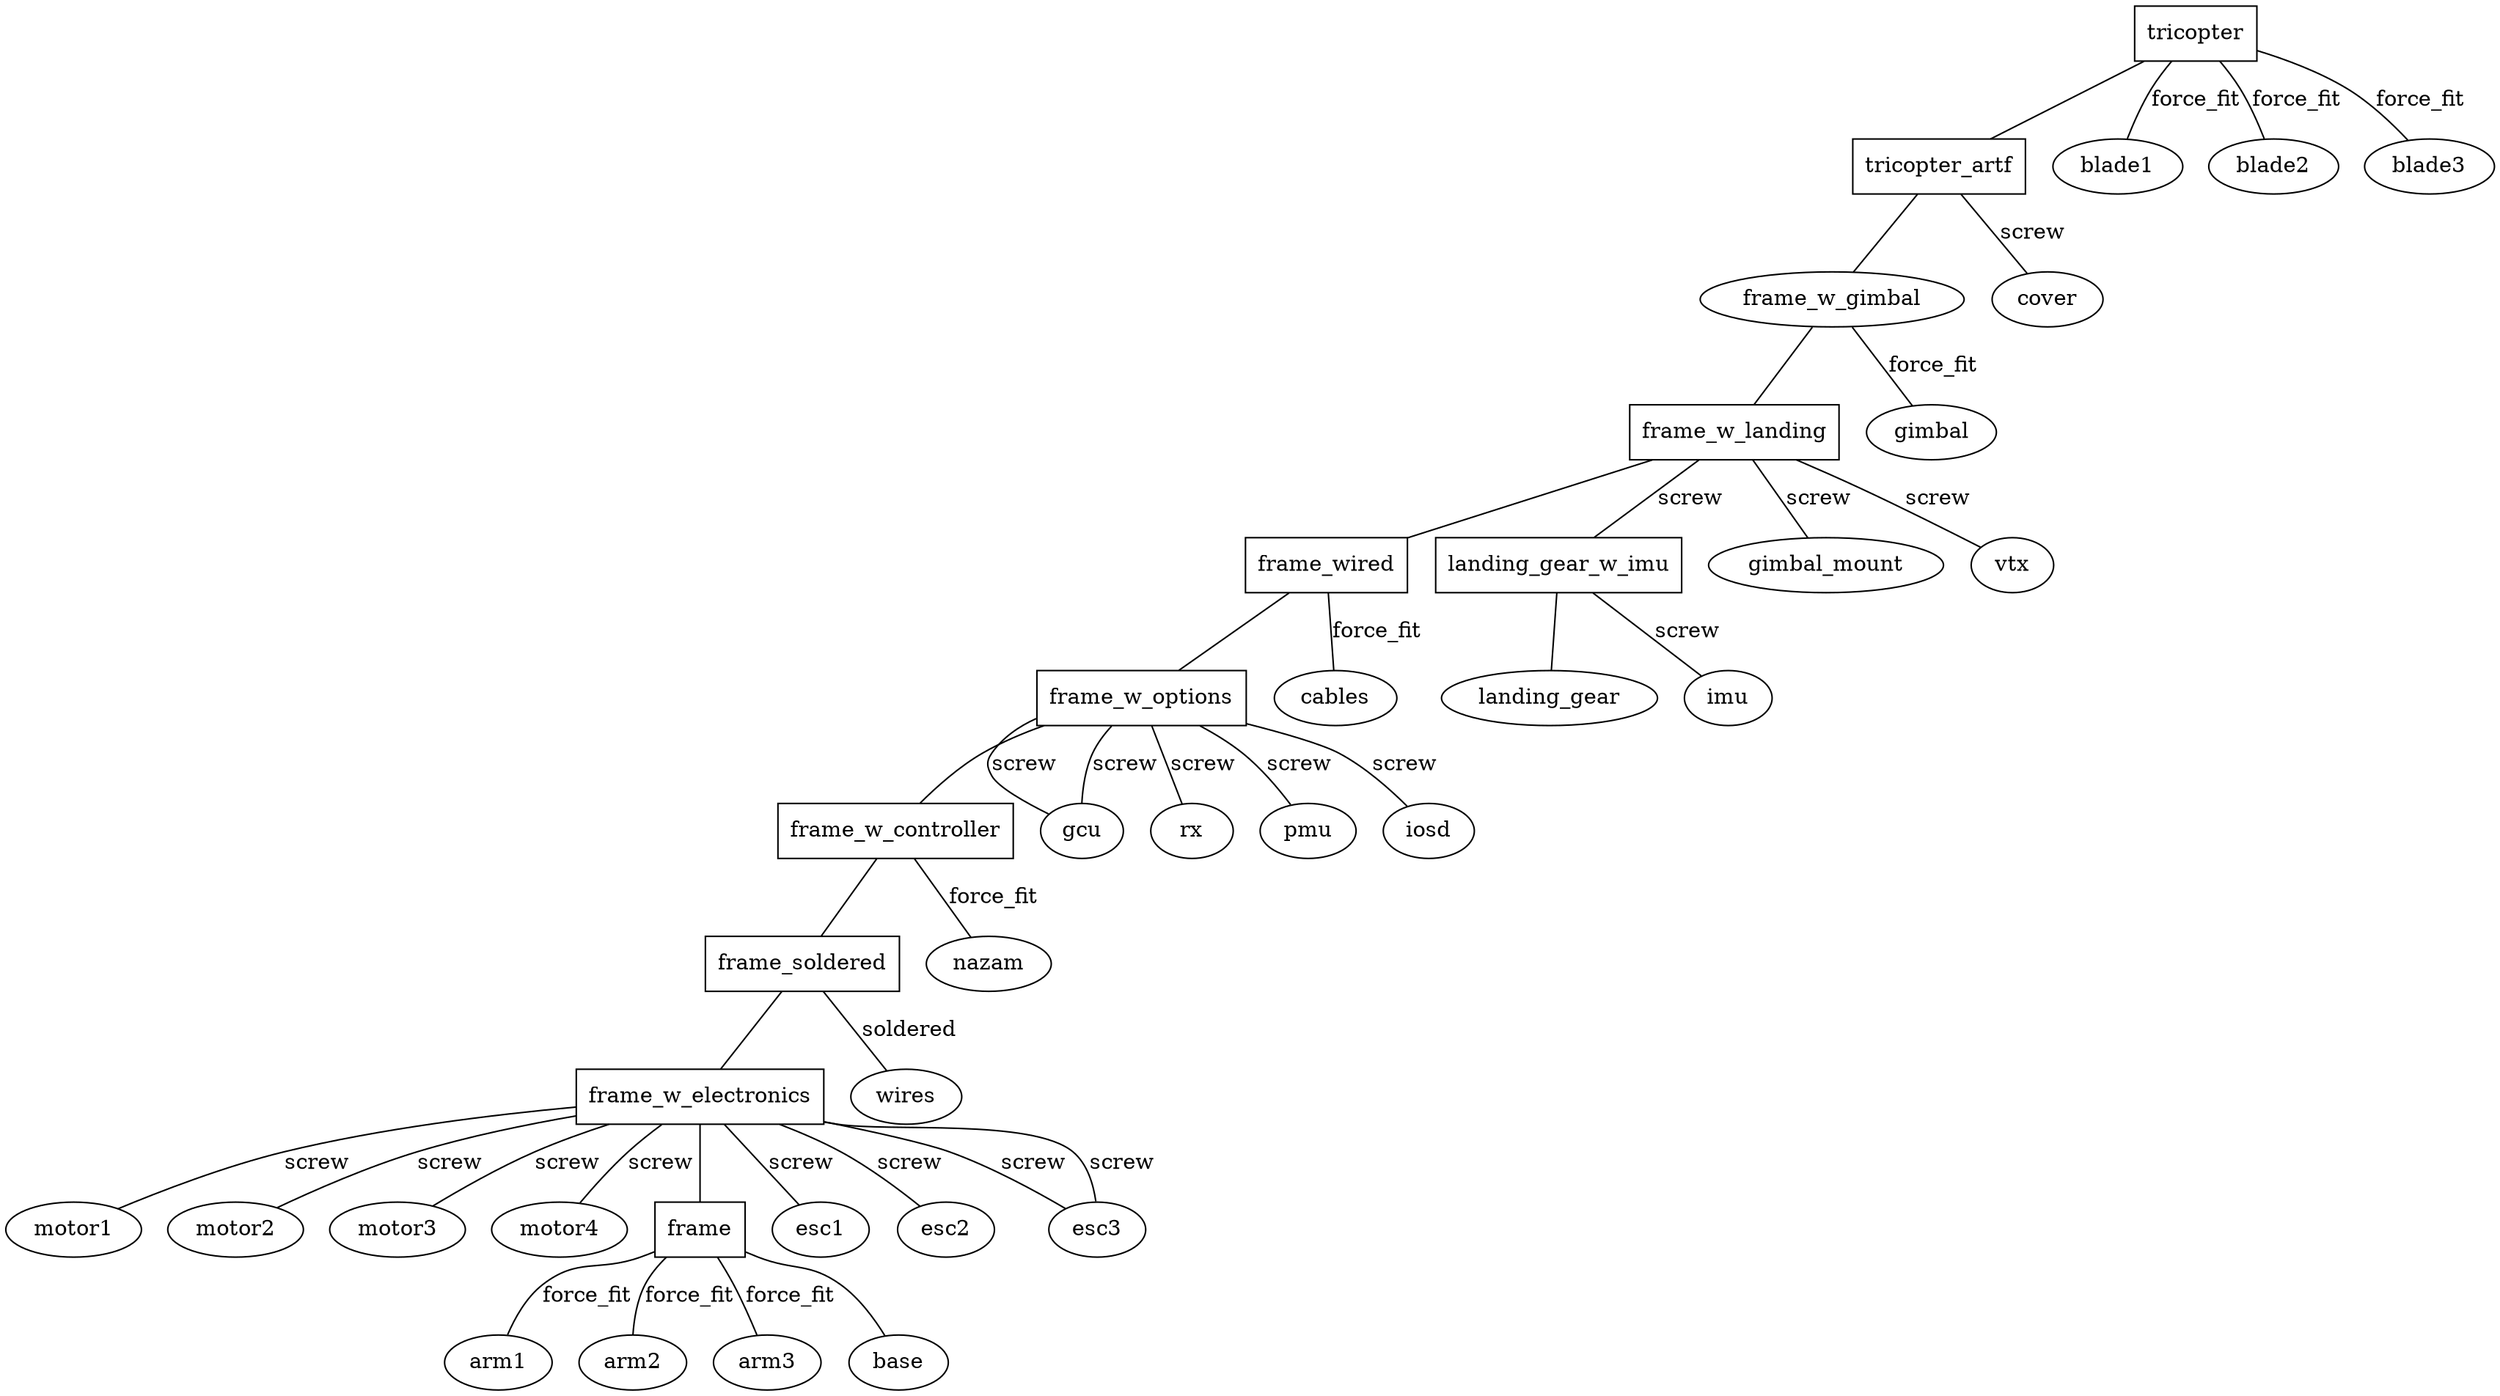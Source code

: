 graph two {

    frame_w_electronics--motor1 [label = screw]
    frame_w_electronics--motor2 [label = screw]
    frame_w_electronics--motor3 [label = screw]
    frame_w_electronics--motor4 [label = screw]
    

    frame [shape=box]
    frame--arm1 [label = force_fit ]
    frame--arm2 [label = force_fit ]
    frame--arm3 [label = force_fit ]

    frame_w_electronics [shape=box]
    frame_w_electronics--frame

    frame_w_electronics--esc1 [label = screw]
    frame_w_electronics--esc2 [label = screw]
    frame_w_electronics--esc3 [label = screw]
    frame_w_electronics--esc3 [label = screw]


    frame_soldered [shape=box]

    frame_soldered--wires [label = soldered]
    frame_soldered--frame_w_electronics

    frame_w_controller--frame_soldered
    frame_w_controller [shape=box]

    frame_w_controller--nazam [label = force_fit]

    frame_w_options--gcu [label = screw]

    frame_w_options--rx [label = screw]

    frame_w_options--gcu [label = screw]
    frame_w_options--frame_w_controller
    frame_w_options--pmu [label = screw]

    frame_w_options--iosd [label = screw]
    frame_w_options [shape=box]


    frame_wired [shape=box]
    frame_wired--frame_w_options
    frame_wired--cables [ label = force_fit ]

    landing_gear_w_imu [shape=box]
    landing_gear_w_imu--landing_gear
    landing_gear_w_imu--imu [label = screw]

    frame_w_landing [shape=box]
    frame_w_landing--landing_gear_w_imu [label = screw]
    frame_w_landing--gimbal_mount [label = screw]
    frame_w_landing--vtx [label = screw]
    frame_w_landing--frame_wired

    frame_w_gimbal--frame_w_landing
    frame_w_gimbal--gimbal [label = force_fit]

    frame--base

    tricopter_artf--cover [label = screw]
    tricopter_artf--frame_w_gimbal
    tricopter_artf [shape=box]

    tricopter--blade1 [label = force_fit]
    tricopter--blade2 [label = force_fit]
    tricopter--blade3 [label = force_fit]
    tricopter--tricopter_artf
    tricopter [shape=box]

}
